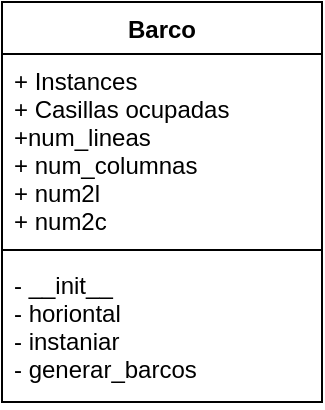 <mxfile>
    <diagram id="5AZNmqByCPurA748dFh-" name="Página-1">
        <mxGraphModel dx="362" dy="733" grid="1" gridSize="10" guides="1" tooltips="1" connect="1" arrows="1" fold="1" page="1" pageScale="1" pageWidth="827" pageHeight="1169" math="0" shadow="0">
            <root>
                <mxCell id="0"/>
                <mxCell id="1" parent="0"/>
                <mxCell id="2" value="Barco" style="swimlane;fontStyle=1;align=center;verticalAlign=top;childLayout=stackLayout;horizontal=1;startSize=26;horizontalStack=0;resizeParent=1;resizeParentMax=0;resizeLast=0;collapsible=1;marginBottom=0;" vertex="1" parent="1">
                    <mxGeometry x="20" y="80" width="160" height="200" as="geometry"/>
                </mxCell>
                <mxCell id="3" value="+ Instances&#10;+ Casillas ocupadas&#10;+num_lineas&#10;+ num_columnas&#10;+ num2l&#10;+ num2c&#10;" style="text;strokeColor=none;fillColor=none;align=left;verticalAlign=top;spacingLeft=4;spacingRight=4;overflow=hidden;rotatable=0;points=[[0,0.5],[1,0.5]];portConstraint=eastwest;" vertex="1" parent="2">
                    <mxGeometry y="26" width="160" height="94" as="geometry"/>
                </mxCell>
                <mxCell id="4" value="" style="line;strokeWidth=1;fillColor=none;align=left;verticalAlign=middle;spacingTop=-1;spacingLeft=3;spacingRight=3;rotatable=0;labelPosition=right;points=[];portConstraint=eastwest;strokeColor=inherit;" vertex="1" parent="2">
                    <mxGeometry y="120" width="160" height="8" as="geometry"/>
                </mxCell>
                <mxCell id="5" value="- __init__&#10;- horiontal&#10;- instaniar&#10;- generar_barcos" style="text;strokeColor=none;fillColor=none;align=left;verticalAlign=top;spacingLeft=4;spacingRight=4;overflow=hidden;rotatable=0;points=[[0,0.5],[1,0.5]];portConstraint=eastwest;" vertex="1" parent="2">
                    <mxGeometry y="128" width="160" height="72" as="geometry"/>
                </mxCell>
            </root>
        </mxGraphModel>
    </diagram>
</mxfile>